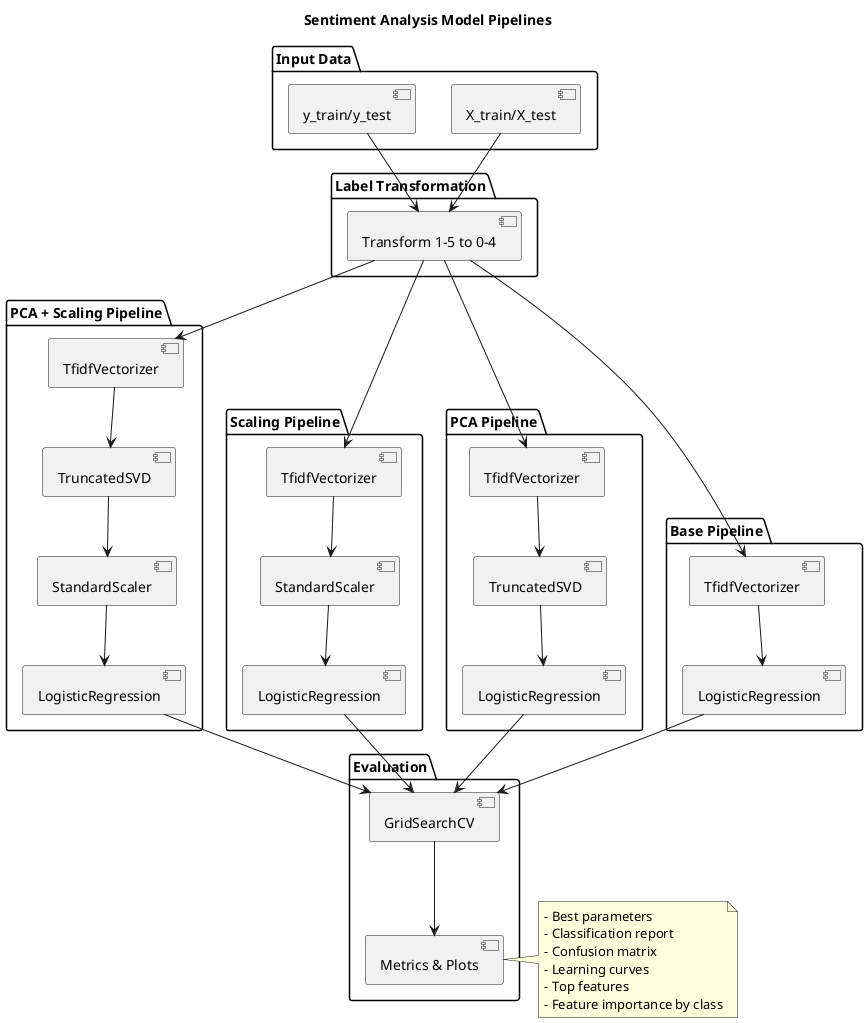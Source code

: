 @startuml
title Sentiment Analysis Model Pipelines

package "Input Data" {
  [X_train/X_test] as input
  [y_train/y_test] as labels
}

package "Label Transformation" {
  [Transform 1-5 to 0-4] as transform
}

package "Base Pipeline" {
  [TfidfVectorizer] as tfidf1
  [LogisticRegression] as lr1
}

package "Scaling Pipeline" {
  [TfidfVectorizer] as tfidf2
  [StandardScaler] as scaler1
  [LogisticRegression] as lr2
}

package "PCA Pipeline" {
  [TfidfVectorizer] as tfidf3
  [TruncatedSVD] as pca1
  [LogisticRegression] as lr3
}

package "PCA + Scaling Pipeline" {
  [TfidfVectorizer] as tfidf4
  [TruncatedSVD] as pca2
  [StandardScaler] as scaler2
  [LogisticRegression] as lr4
}

package "Evaluation" {
  [GridSearchCV] as grid
  [Metrics & Plots] as eval
}

input --> transform
labels --> transform

transform --> tfidf1
tfidf1 --> lr1
lr1 --> grid

transform --> tfidf2
tfidf2 --> scaler1
scaler1 --> lr2
lr2 --> grid

transform --> tfidf3
tfidf3 --> pca1
pca1 --> lr3
lr3 --> grid

transform --> tfidf4
tfidf4 --> pca2
pca2 --> scaler2
scaler2 --> lr4
lr4 --> grid

grid --> eval

note right of eval
  - Best parameters
  - Classification report
  - Confusion matrix
  - Learning curves
  - Top features
  - Feature importance by class
end note

@enduml
